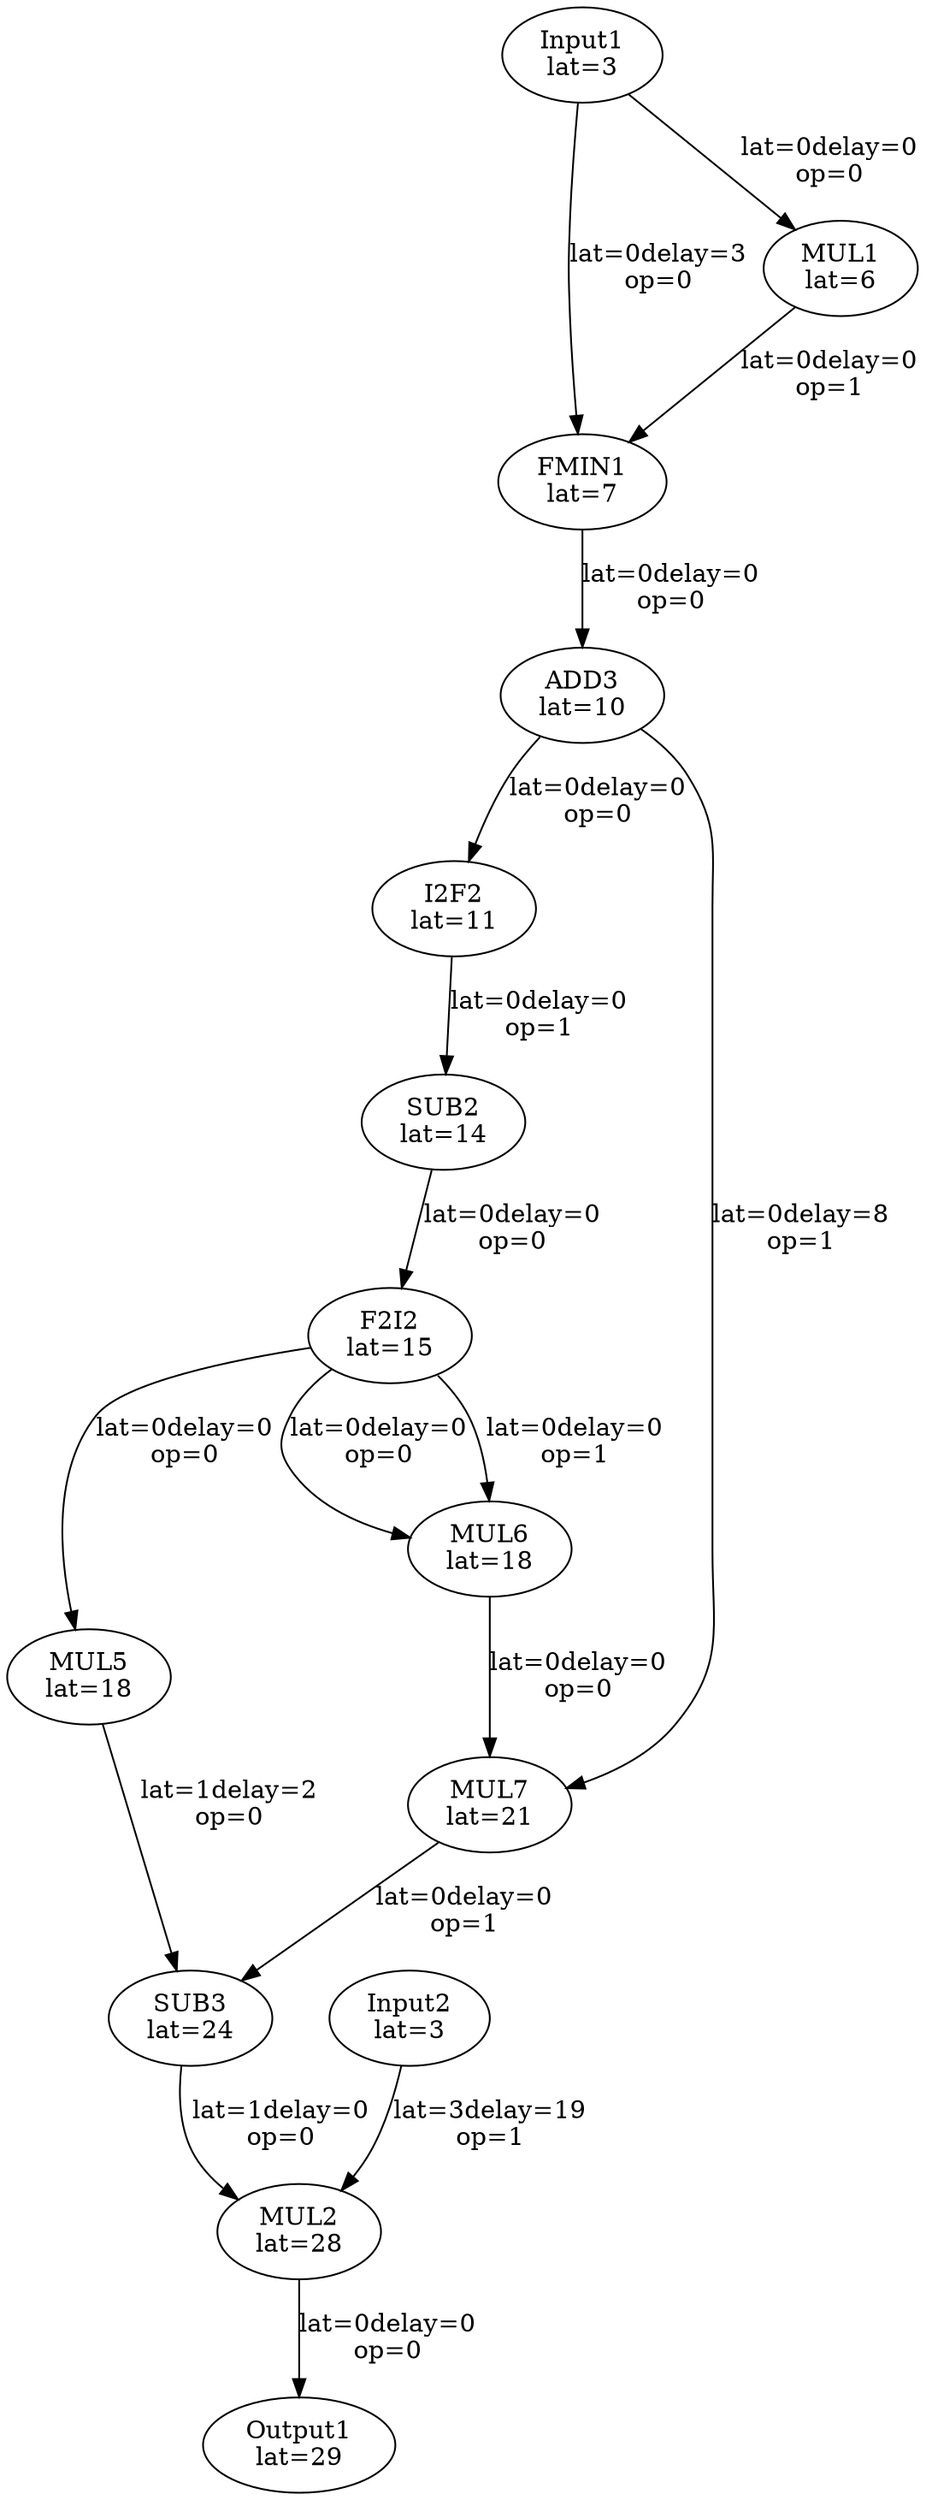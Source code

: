 Digraph G {
"Input1"[label = "\N\nlat=3"];
"Input2"[label = "\N\nlat=3"];
"Output1"[label = "\N\nlat=29"];
"MUL2"->"Output1"[label = "lat=0\delay=0\nop=0"];
"FMIN1"[label = "\N\nlat=7"];
"Input1"->"FMIN1"[label = "lat=0\delay=3\nop=0"];
"MUL1"->"FMIN1"[label = "lat=0\delay=0\nop=1"];
"I2F2"[label = "\N\nlat=11"];
"ADD3"->"I2F2"[label = "lat=0\delay=0\nop=0"];
"F2I2"[label = "\N\nlat=15"];
"SUB2"->"F2I2"[label = "lat=0\delay=0\nop=0"];
"MUL1"[label = "\N\nlat=6"];
"Input1"->"MUL1"[label = "lat=0\delay=0\nop=0"];
"MUL2"[label = "\N\nlat=28"];
"SUB3"->"MUL2"[label = "lat=1\delay=0\nop=0"];
"Input2"->"MUL2"[label = "lat=3\delay=19\nop=1"];
"MUL5"[label = "\N\nlat=18"];
"F2I2"->"MUL5"[label = "lat=0\delay=0\nop=0"];
"MUL6"[label = "\N\nlat=18"];
"F2I2"->"MUL6"[label = "lat=0\delay=0\nop=0"];
"F2I2"->"MUL6"[label = "lat=0\delay=0\nop=1"];
"MUL7"[label = "\N\nlat=21"];
"MUL6"->"MUL7"[label = "lat=0\delay=0\nop=0"];
"ADD3"->"MUL7"[label = "lat=0\delay=8\nop=1"];
"SUB2"[label = "\N\nlat=14"];
"I2F2"->"SUB2"[label = "lat=0\delay=0\nop=1"];
"SUB3"[label = "\N\nlat=24"];
"MUL5"->"SUB3"[label = "lat=1\delay=2\nop=0"];
"MUL7"->"SUB3"[label = "lat=0\delay=0\nop=1"];
"ADD3"[label = "\N\nlat=10"];
"FMIN1"->"ADD3"[label = "lat=0\delay=0\nop=0"];
}
